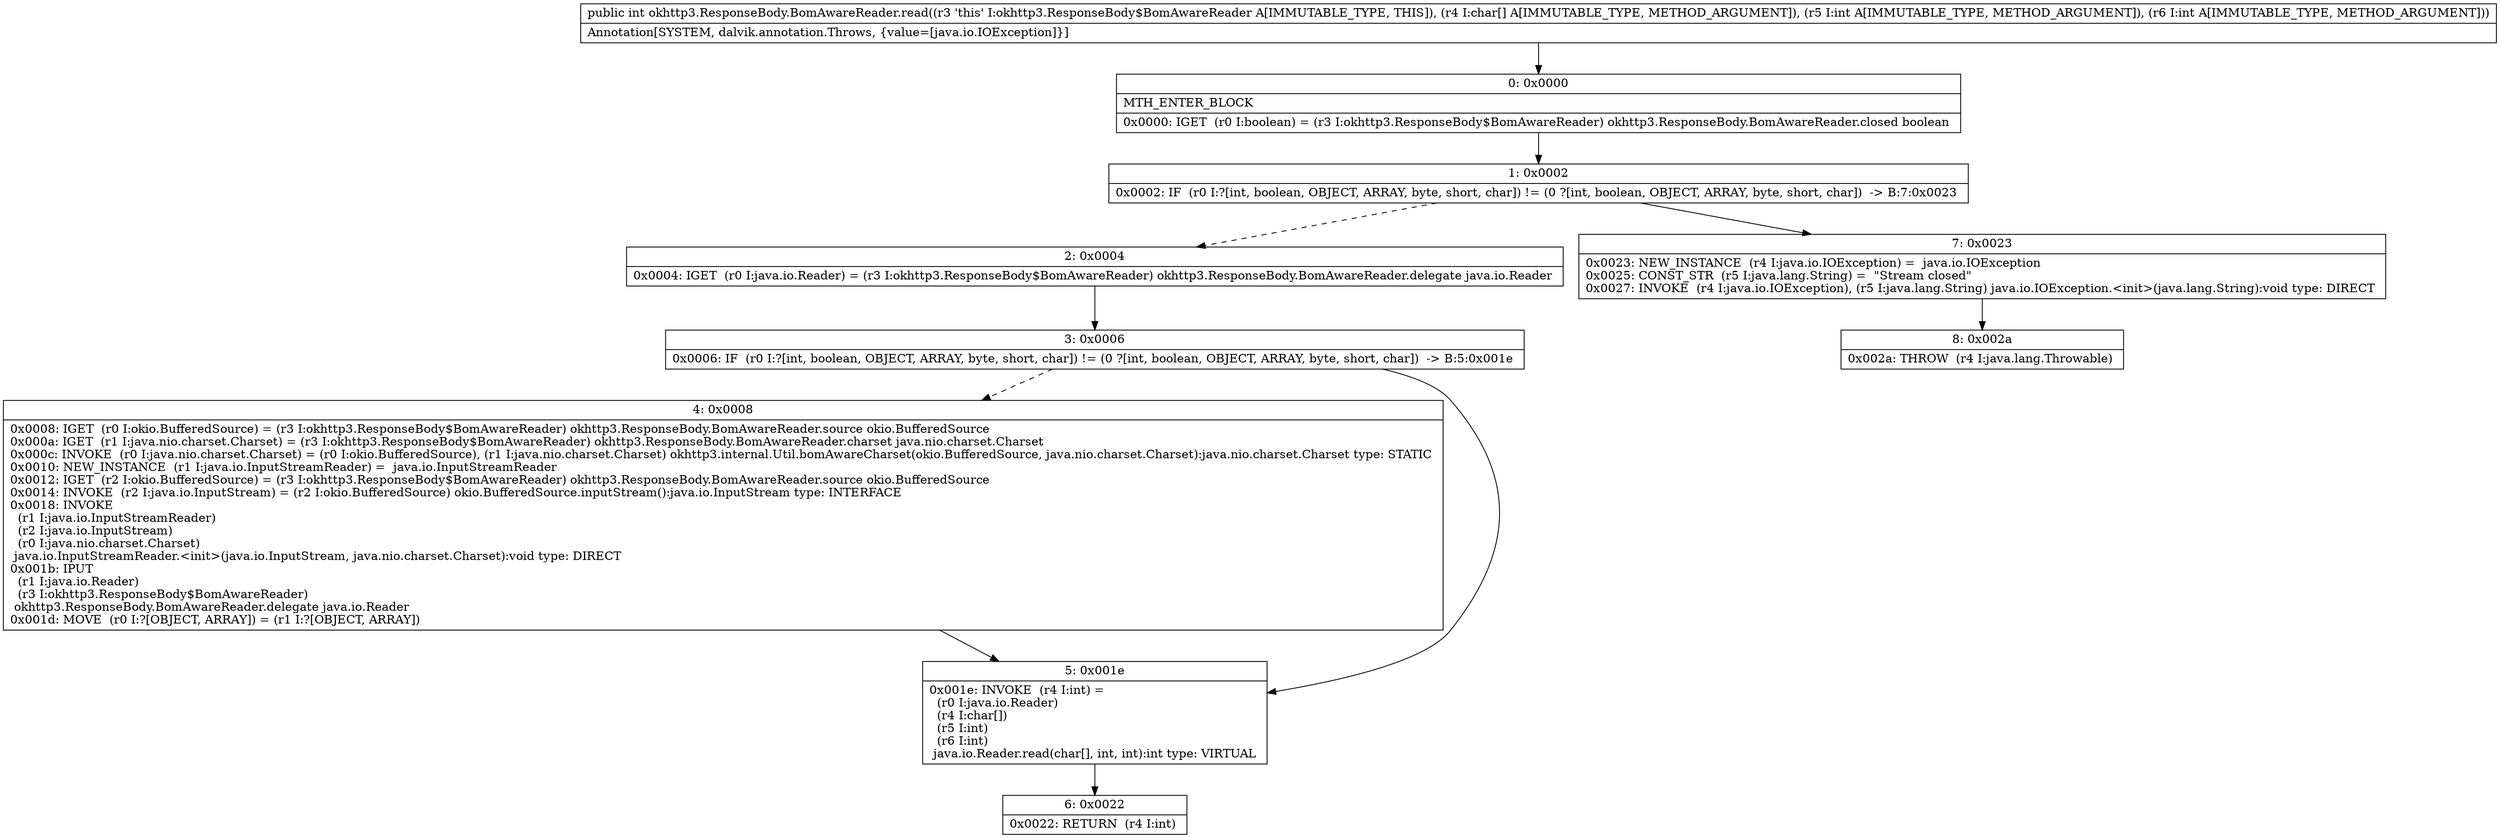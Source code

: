 digraph "CFG forokhttp3.ResponseBody.BomAwareReader.read([CII)I" {
Node_0 [shape=record,label="{0\:\ 0x0000|MTH_ENTER_BLOCK\l|0x0000: IGET  (r0 I:boolean) = (r3 I:okhttp3.ResponseBody$BomAwareReader) okhttp3.ResponseBody.BomAwareReader.closed boolean \l}"];
Node_1 [shape=record,label="{1\:\ 0x0002|0x0002: IF  (r0 I:?[int, boolean, OBJECT, ARRAY, byte, short, char]) != (0 ?[int, boolean, OBJECT, ARRAY, byte, short, char])  \-\> B:7:0x0023 \l}"];
Node_2 [shape=record,label="{2\:\ 0x0004|0x0004: IGET  (r0 I:java.io.Reader) = (r3 I:okhttp3.ResponseBody$BomAwareReader) okhttp3.ResponseBody.BomAwareReader.delegate java.io.Reader \l}"];
Node_3 [shape=record,label="{3\:\ 0x0006|0x0006: IF  (r0 I:?[int, boolean, OBJECT, ARRAY, byte, short, char]) != (0 ?[int, boolean, OBJECT, ARRAY, byte, short, char])  \-\> B:5:0x001e \l}"];
Node_4 [shape=record,label="{4\:\ 0x0008|0x0008: IGET  (r0 I:okio.BufferedSource) = (r3 I:okhttp3.ResponseBody$BomAwareReader) okhttp3.ResponseBody.BomAwareReader.source okio.BufferedSource \l0x000a: IGET  (r1 I:java.nio.charset.Charset) = (r3 I:okhttp3.ResponseBody$BomAwareReader) okhttp3.ResponseBody.BomAwareReader.charset java.nio.charset.Charset \l0x000c: INVOKE  (r0 I:java.nio.charset.Charset) = (r0 I:okio.BufferedSource), (r1 I:java.nio.charset.Charset) okhttp3.internal.Util.bomAwareCharset(okio.BufferedSource, java.nio.charset.Charset):java.nio.charset.Charset type: STATIC \l0x0010: NEW_INSTANCE  (r1 I:java.io.InputStreamReader) =  java.io.InputStreamReader \l0x0012: IGET  (r2 I:okio.BufferedSource) = (r3 I:okhttp3.ResponseBody$BomAwareReader) okhttp3.ResponseBody.BomAwareReader.source okio.BufferedSource \l0x0014: INVOKE  (r2 I:java.io.InputStream) = (r2 I:okio.BufferedSource) okio.BufferedSource.inputStream():java.io.InputStream type: INTERFACE \l0x0018: INVOKE  \l  (r1 I:java.io.InputStreamReader)\l  (r2 I:java.io.InputStream)\l  (r0 I:java.nio.charset.Charset)\l java.io.InputStreamReader.\<init\>(java.io.InputStream, java.nio.charset.Charset):void type: DIRECT \l0x001b: IPUT  \l  (r1 I:java.io.Reader)\l  (r3 I:okhttp3.ResponseBody$BomAwareReader)\l okhttp3.ResponseBody.BomAwareReader.delegate java.io.Reader \l0x001d: MOVE  (r0 I:?[OBJECT, ARRAY]) = (r1 I:?[OBJECT, ARRAY]) \l}"];
Node_5 [shape=record,label="{5\:\ 0x001e|0x001e: INVOKE  (r4 I:int) = \l  (r0 I:java.io.Reader)\l  (r4 I:char[])\l  (r5 I:int)\l  (r6 I:int)\l java.io.Reader.read(char[], int, int):int type: VIRTUAL \l}"];
Node_6 [shape=record,label="{6\:\ 0x0022|0x0022: RETURN  (r4 I:int) \l}"];
Node_7 [shape=record,label="{7\:\ 0x0023|0x0023: NEW_INSTANCE  (r4 I:java.io.IOException) =  java.io.IOException \l0x0025: CONST_STR  (r5 I:java.lang.String) =  \"Stream closed\" \l0x0027: INVOKE  (r4 I:java.io.IOException), (r5 I:java.lang.String) java.io.IOException.\<init\>(java.lang.String):void type: DIRECT \l}"];
Node_8 [shape=record,label="{8\:\ 0x002a|0x002a: THROW  (r4 I:java.lang.Throwable) \l}"];
MethodNode[shape=record,label="{public int okhttp3.ResponseBody.BomAwareReader.read((r3 'this' I:okhttp3.ResponseBody$BomAwareReader A[IMMUTABLE_TYPE, THIS]), (r4 I:char[] A[IMMUTABLE_TYPE, METHOD_ARGUMENT]), (r5 I:int A[IMMUTABLE_TYPE, METHOD_ARGUMENT]), (r6 I:int A[IMMUTABLE_TYPE, METHOD_ARGUMENT]))  | Annotation[SYSTEM, dalvik.annotation.Throws, \{value=[java.io.IOException]\}]\l}"];
MethodNode -> Node_0;
Node_0 -> Node_1;
Node_1 -> Node_2[style=dashed];
Node_1 -> Node_7;
Node_2 -> Node_3;
Node_3 -> Node_4[style=dashed];
Node_3 -> Node_5;
Node_4 -> Node_5;
Node_5 -> Node_6;
Node_7 -> Node_8;
}

